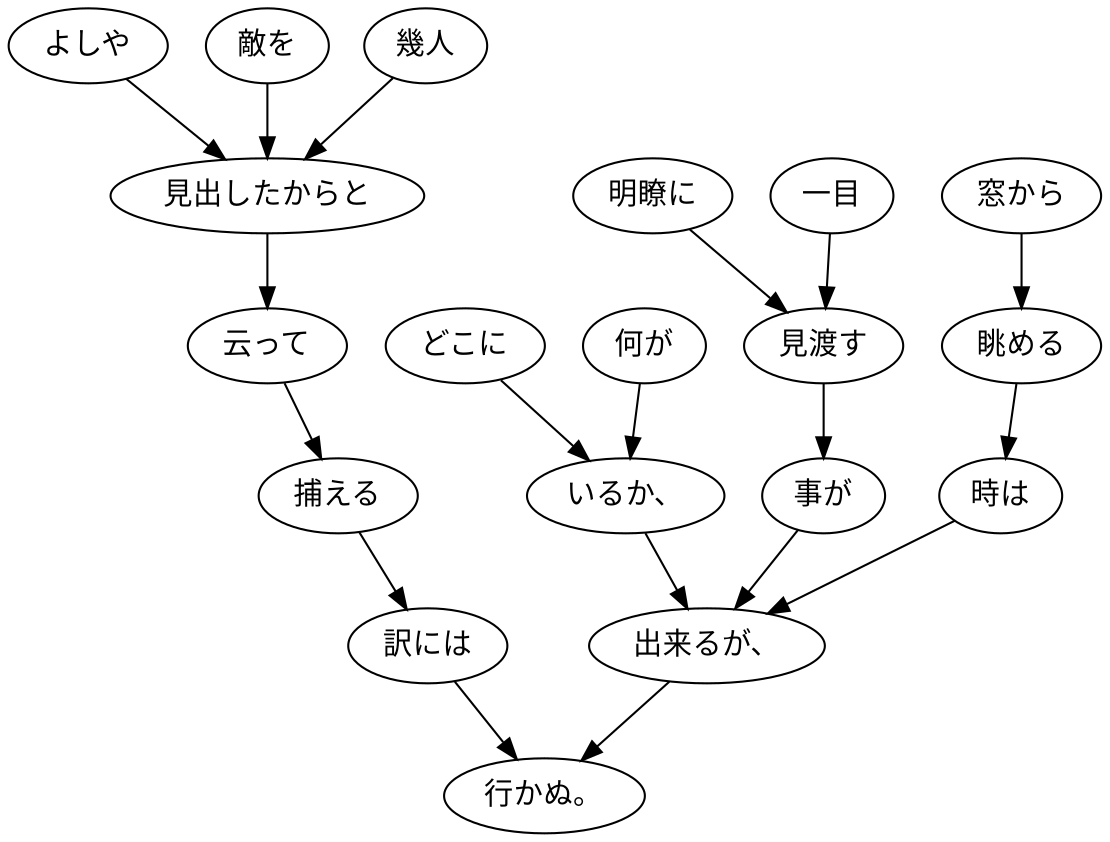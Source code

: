 digraph graph4822 {
	node0 [label="窓から"];
	node1 [label="眺める"];
	node2 [label="時は"];
	node3 [label="どこに"];
	node4 [label="何が"];
	node5 [label="いるか、"];
	node6 [label="一目"];
	node7 [label="明瞭に"];
	node8 [label="見渡す"];
	node9 [label="事が"];
	node10 [label="出来るが、"];
	node11 [label="よしや"];
	node12 [label="敵を"];
	node13 [label="幾人"];
	node14 [label="見出したからと"];
	node15 [label="云って"];
	node16 [label="捕える"];
	node17 [label="訳には"];
	node18 [label="行かぬ。"];
	node0 -> node1;
	node1 -> node2;
	node2 -> node10;
	node3 -> node5;
	node4 -> node5;
	node5 -> node10;
	node6 -> node8;
	node7 -> node8;
	node8 -> node9;
	node9 -> node10;
	node10 -> node18;
	node11 -> node14;
	node12 -> node14;
	node13 -> node14;
	node14 -> node15;
	node15 -> node16;
	node16 -> node17;
	node17 -> node18;
}
